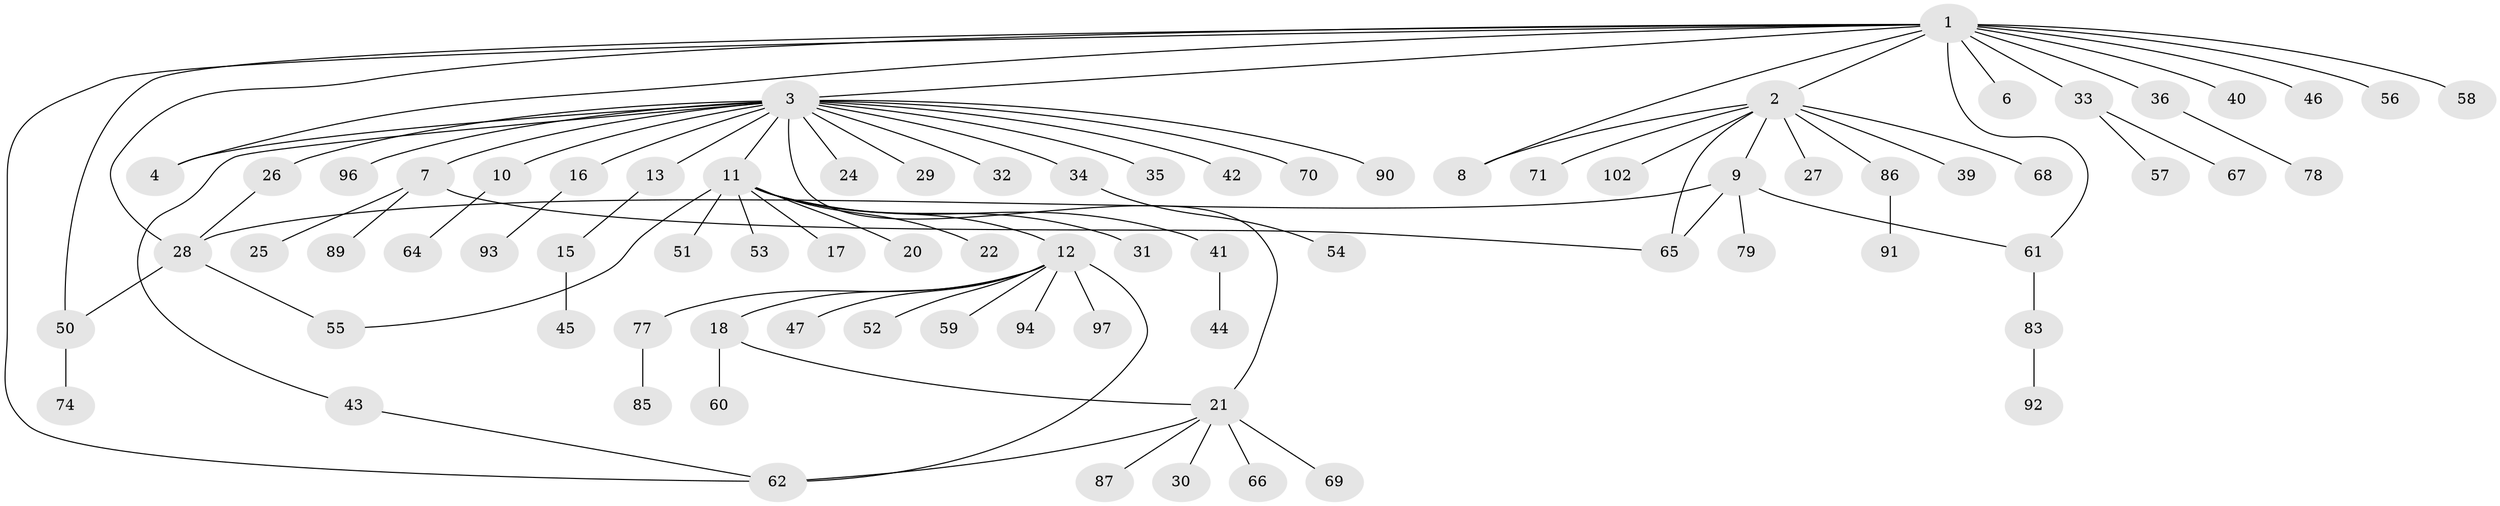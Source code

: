 // original degree distribution, {15: 0.0196078431372549, 6: 0.029411764705882353, 2: 0.20588235294117646, 1: 0.5588235294117647, 3: 0.09803921568627451, 11: 0.00980392156862745, 7: 0.0196078431372549, 4: 0.0392156862745098, 5: 0.0196078431372549}
// Generated by graph-tools (version 1.1) at 2025/41/03/06/25 10:41:48]
// undirected, 79 vertices, 91 edges
graph export_dot {
graph [start="1"]
  node [color=gray90,style=filled];
  1 [super="+73"];
  2 [super="+14"];
  3 [super="+5"];
  4;
  6;
  7 [super="+76"];
  8;
  9 [super="+49"];
  10 [super="+23"];
  11 [super="+72"];
  12 [super="+19"];
  13;
  15;
  16 [super="+101"];
  17;
  18;
  20;
  21 [super="+84"];
  22;
  24;
  25;
  26;
  27;
  28 [super="+38"];
  29;
  30;
  31;
  32 [super="+37"];
  33;
  34 [super="+48"];
  35;
  36 [super="+80"];
  39;
  40;
  41;
  42;
  43;
  44;
  45;
  46;
  47;
  50 [super="+99"];
  51;
  52;
  53;
  54;
  55;
  56;
  57;
  58;
  59;
  60;
  61 [super="+63"];
  62 [super="+95"];
  64;
  65 [super="+75"];
  66 [super="+82"];
  67;
  68 [super="+98"];
  69;
  70;
  71;
  74 [super="+88"];
  77;
  78 [super="+81"];
  79;
  83;
  85;
  86;
  87;
  89;
  90;
  91;
  92;
  93 [super="+100"];
  94;
  96;
  97;
  102;
  1 -- 2;
  1 -- 3;
  1 -- 4;
  1 -- 6;
  1 -- 8;
  1 -- 33;
  1 -- 36;
  1 -- 40;
  1 -- 46;
  1 -- 50;
  1 -- 56;
  1 -- 58;
  1 -- 61;
  1 -- 62;
  1 -- 28;
  2 -- 9;
  2 -- 27;
  2 -- 102;
  2 -- 68;
  2 -- 39;
  2 -- 86;
  2 -- 71;
  2 -- 8;
  2 -- 65;
  3 -- 4;
  3 -- 7;
  3 -- 10;
  3 -- 13;
  3 -- 24;
  3 -- 26;
  3 -- 29;
  3 -- 34;
  3 -- 35;
  3 -- 43;
  3 -- 70;
  3 -- 90;
  3 -- 32;
  3 -- 96;
  3 -- 16;
  3 -- 42;
  3 -- 11;
  3 -- 21;
  7 -- 25;
  7 -- 89;
  7 -- 65;
  9 -- 79;
  9 -- 65;
  9 -- 28;
  9 -- 61;
  10 -- 64;
  11 -- 12;
  11 -- 17;
  11 -- 20;
  11 -- 22;
  11 -- 31;
  11 -- 41;
  11 -- 51;
  11 -- 53;
  11 -- 55;
  12 -- 18;
  12 -- 52;
  12 -- 77;
  12 -- 94;
  12 -- 97;
  12 -- 59;
  12 -- 62;
  12 -- 47;
  13 -- 15;
  15 -- 45;
  16 -- 93;
  18 -- 21;
  18 -- 60;
  21 -- 30;
  21 -- 62;
  21 -- 66;
  21 -- 69;
  21 -- 87;
  26 -- 28;
  28 -- 50;
  28 -- 55;
  33 -- 57;
  33 -- 67;
  34 -- 54;
  36 -- 78;
  41 -- 44;
  43 -- 62;
  50 -- 74;
  61 -- 83;
  77 -- 85;
  83 -- 92;
  86 -- 91;
}
